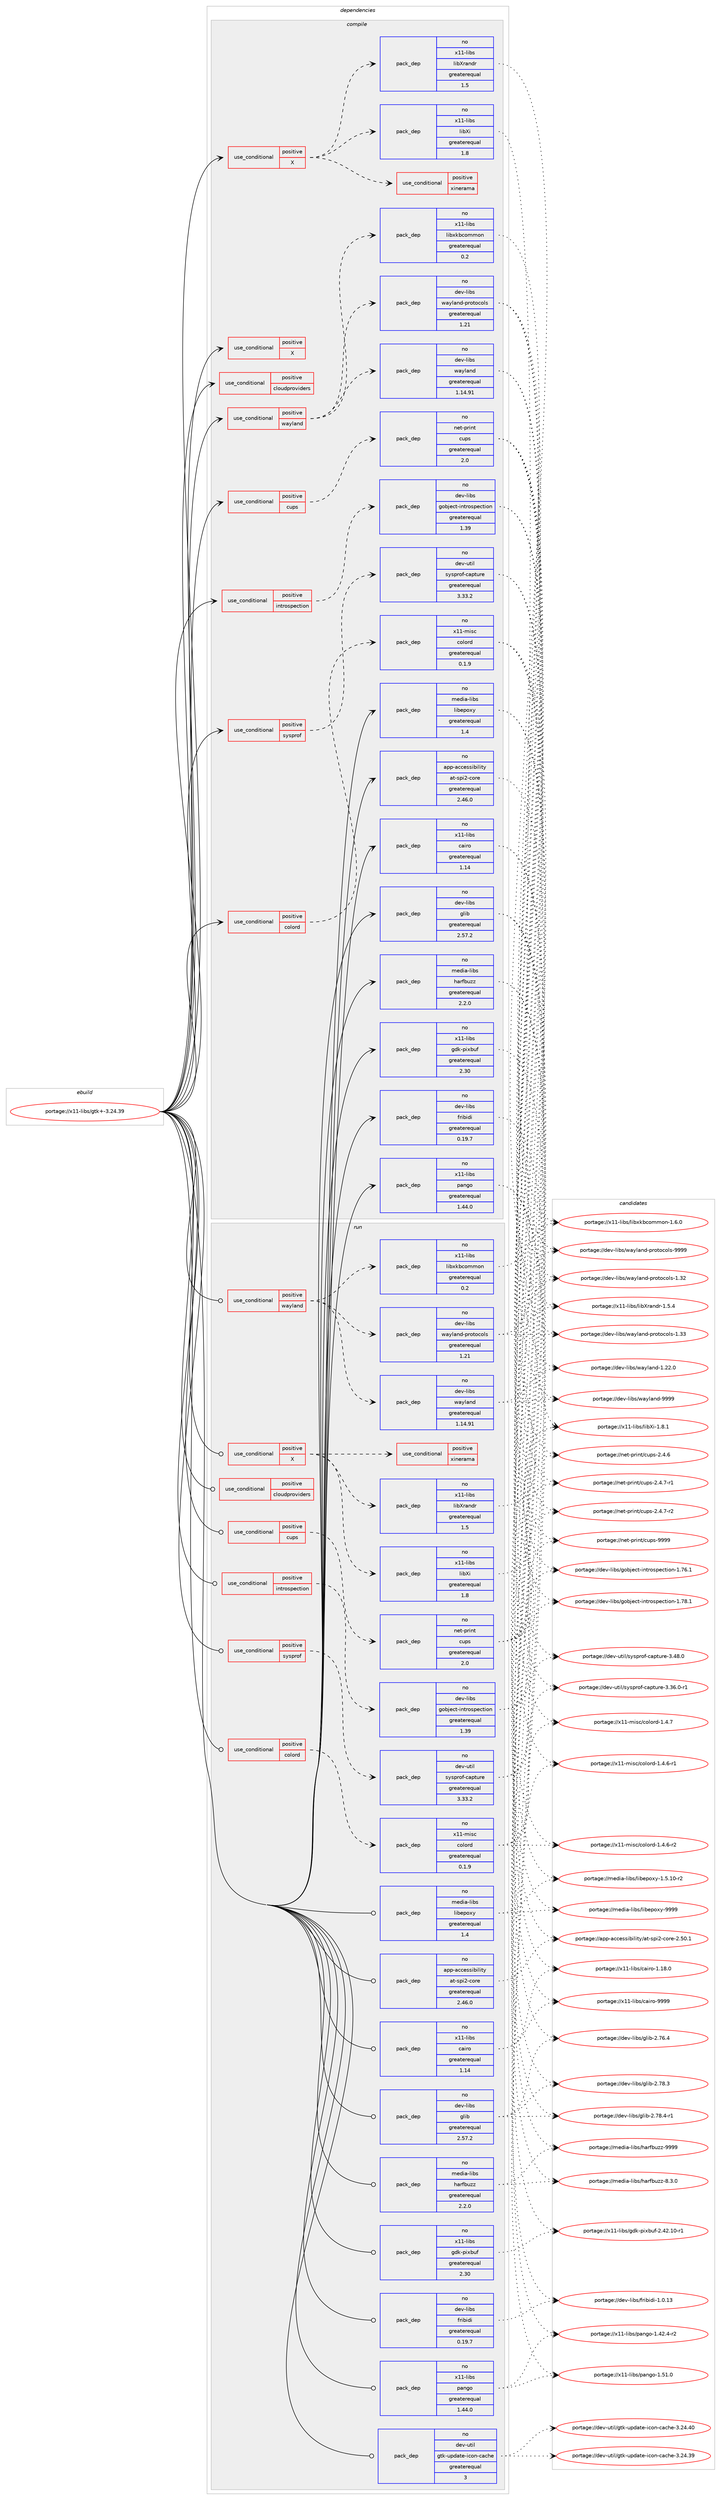 digraph prolog {

# *************
# Graph options
# *************

newrank=true;
concentrate=true;
compound=true;
graph [rankdir=LR,fontname=Helvetica,fontsize=10,ranksep=1.5];#, ranksep=2.5, nodesep=0.2];
edge  [arrowhead=vee];
node  [fontname=Helvetica,fontsize=10];

# **********
# The ebuild
# **********

subgraph cluster_leftcol {
color=gray;
rank=same;
label=<<i>ebuild</i>>;
id [label="portage://x11-libs/gtk+-3.24.39", color=red, width=4, href="../x11-libs/gtk+-3.24.39.svg"];
}

# ****************
# The dependencies
# ****************

subgraph cluster_midcol {
color=gray;
label=<<i>dependencies</i>>;
subgraph cluster_compile {
fillcolor="#eeeeee";
style=filled;
label=<<i>compile</i>>;
subgraph cond16923 {
dependency25529 [label=<<TABLE BORDER="0" CELLBORDER="1" CELLSPACING="0" CELLPADDING="4"><TR><TD ROWSPAN="3" CELLPADDING="10">use_conditional</TD></TR><TR><TD>positive</TD></TR><TR><TD>X</TD></TR></TABLE>>, shape=none, color=red];
# *** BEGIN UNKNOWN DEPENDENCY TYPE (TODO) ***
# dependency25529 -> package_dependency(portage://x11-libs/gtk+-3.24.39,install,no,media-libs,libglvnd,none,[,,],[],[use(enable(X),positive),use(optenable(abi_x86_32),negative),use(optenable(abi_x86_64),negative),use(optenable(abi_x86_x32),negative),use(optenable(abi_mips_n32),negative),use(optenable(abi_mips_n64),negative),use(optenable(abi_mips_o32),negative),use(optenable(abi_s390_32),negative),use(optenable(abi_s390_64),negative)])
# *** END UNKNOWN DEPENDENCY TYPE (TODO) ***

# *** BEGIN UNKNOWN DEPENDENCY TYPE (TODO) ***
# dependency25529 -> package_dependency(portage://x11-libs/gtk+-3.24.39,install,no,x11-libs,libX11,none,[,,],[],[use(optenable(abi_x86_32),negative),use(optenable(abi_x86_64),negative),use(optenable(abi_x86_x32),negative),use(optenable(abi_mips_n32),negative),use(optenable(abi_mips_n64),negative),use(optenable(abi_mips_o32),negative),use(optenable(abi_s390_32),negative),use(optenable(abi_s390_64),negative)])
# *** END UNKNOWN DEPENDENCY TYPE (TODO) ***

# *** BEGIN UNKNOWN DEPENDENCY TYPE (TODO) ***
# dependency25529 -> package_dependency(portage://x11-libs/gtk+-3.24.39,install,no,x11-libs,libXcomposite,none,[,,],[],[use(optenable(abi_x86_32),negative),use(optenable(abi_x86_64),negative),use(optenable(abi_x86_x32),negative),use(optenable(abi_mips_n32),negative),use(optenable(abi_mips_n64),negative),use(optenable(abi_mips_o32),negative),use(optenable(abi_s390_32),negative),use(optenable(abi_s390_64),negative)])
# *** END UNKNOWN DEPENDENCY TYPE (TODO) ***

# *** BEGIN UNKNOWN DEPENDENCY TYPE (TODO) ***
# dependency25529 -> package_dependency(portage://x11-libs/gtk+-3.24.39,install,no,x11-libs,libXcursor,none,[,,],[],[use(optenable(abi_x86_32),negative),use(optenable(abi_x86_64),negative),use(optenable(abi_x86_x32),negative),use(optenable(abi_mips_n32),negative),use(optenable(abi_mips_n64),negative),use(optenable(abi_mips_o32),negative),use(optenable(abi_s390_32),negative),use(optenable(abi_s390_64),negative)])
# *** END UNKNOWN DEPENDENCY TYPE (TODO) ***

# *** BEGIN UNKNOWN DEPENDENCY TYPE (TODO) ***
# dependency25529 -> package_dependency(portage://x11-libs/gtk+-3.24.39,install,no,x11-libs,libXdamage,none,[,,],[],[use(optenable(abi_x86_32),negative),use(optenable(abi_x86_64),negative),use(optenable(abi_x86_x32),negative),use(optenable(abi_mips_n32),negative),use(optenable(abi_mips_n64),negative),use(optenable(abi_mips_o32),negative),use(optenable(abi_s390_32),negative),use(optenable(abi_s390_64),negative)])
# *** END UNKNOWN DEPENDENCY TYPE (TODO) ***

# *** BEGIN UNKNOWN DEPENDENCY TYPE (TODO) ***
# dependency25529 -> package_dependency(portage://x11-libs/gtk+-3.24.39,install,no,x11-libs,libXext,none,[,,],[],[use(optenable(abi_x86_32),negative),use(optenable(abi_x86_64),negative),use(optenable(abi_x86_x32),negative),use(optenable(abi_mips_n32),negative),use(optenable(abi_mips_n64),negative),use(optenable(abi_mips_o32),negative),use(optenable(abi_s390_32),negative),use(optenable(abi_s390_64),negative)])
# *** END UNKNOWN DEPENDENCY TYPE (TODO) ***

# *** BEGIN UNKNOWN DEPENDENCY TYPE (TODO) ***
# dependency25529 -> package_dependency(portage://x11-libs/gtk+-3.24.39,install,no,x11-libs,libXfixes,none,[,,],[],[use(optenable(abi_x86_32),negative),use(optenable(abi_x86_64),negative),use(optenable(abi_x86_x32),negative),use(optenable(abi_mips_n32),negative),use(optenable(abi_mips_n64),negative),use(optenable(abi_mips_o32),negative),use(optenable(abi_s390_32),negative),use(optenable(abi_s390_64),negative)])
# *** END UNKNOWN DEPENDENCY TYPE (TODO) ***

subgraph pack8304 {
dependency25530 [label=<<TABLE BORDER="0" CELLBORDER="1" CELLSPACING="0" CELLPADDING="4" WIDTH="220"><TR><TD ROWSPAN="6" CELLPADDING="30">pack_dep</TD></TR><TR><TD WIDTH="110">no</TD></TR><TR><TD>x11-libs</TD></TR><TR><TD>libXi</TD></TR><TR><TD>greaterequal</TD></TR><TR><TD>1.8</TD></TR></TABLE>>, shape=none, color=blue];
}
dependency25529:e -> dependency25530:w [weight=20,style="dashed",arrowhead="vee"];
subgraph pack8305 {
dependency25531 [label=<<TABLE BORDER="0" CELLBORDER="1" CELLSPACING="0" CELLPADDING="4" WIDTH="220"><TR><TD ROWSPAN="6" CELLPADDING="30">pack_dep</TD></TR><TR><TD WIDTH="110">no</TD></TR><TR><TD>x11-libs</TD></TR><TR><TD>libXrandr</TD></TR><TR><TD>greaterequal</TD></TR><TR><TD>1.5</TD></TR></TABLE>>, shape=none, color=blue];
}
dependency25529:e -> dependency25531:w [weight=20,style="dashed",arrowhead="vee"];
subgraph cond16924 {
dependency25532 [label=<<TABLE BORDER="0" CELLBORDER="1" CELLSPACING="0" CELLPADDING="4"><TR><TD ROWSPAN="3" CELLPADDING="10">use_conditional</TD></TR><TR><TD>positive</TD></TR><TR><TD>xinerama</TD></TR></TABLE>>, shape=none, color=red];
# *** BEGIN UNKNOWN DEPENDENCY TYPE (TODO) ***
# dependency25532 -> package_dependency(portage://x11-libs/gtk+-3.24.39,install,no,x11-libs,libXinerama,none,[,,],[],[use(optenable(abi_x86_32),negative),use(optenable(abi_x86_64),negative),use(optenable(abi_x86_x32),negative),use(optenable(abi_mips_n32),negative),use(optenable(abi_mips_n64),negative),use(optenable(abi_mips_o32),negative),use(optenable(abi_s390_32),negative),use(optenable(abi_s390_64),negative)])
# *** END UNKNOWN DEPENDENCY TYPE (TODO) ***

}
dependency25529:e -> dependency25532:w [weight=20,style="dashed",arrowhead="vee"];
}
id:e -> dependency25529:w [weight=20,style="solid",arrowhead="vee"];
subgraph cond16925 {
dependency25533 [label=<<TABLE BORDER="0" CELLBORDER="1" CELLSPACING="0" CELLPADDING="4"><TR><TD ROWSPAN="3" CELLPADDING="10">use_conditional</TD></TR><TR><TD>positive</TD></TR><TR><TD>X</TD></TR></TABLE>>, shape=none, color=red];
# *** BEGIN UNKNOWN DEPENDENCY TYPE (TODO) ***
# dependency25533 -> package_dependency(portage://x11-libs/gtk+-3.24.39,install,no,x11-base,xorg-proto,none,[,,],[],[])
# *** END UNKNOWN DEPENDENCY TYPE (TODO) ***

}
id:e -> dependency25533:w [weight=20,style="solid",arrowhead="vee"];
subgraph cond16926 {
dependency25534 [label=<<TABLE BORDER="0" CELLBORDER="1" CELLSPACING="0" CELLPADDING="4"><TR><TD ROWSPAN="3" CELLPADDING="10">use_conditional</TD></TR><TR><TD>positive</TD></TR><TR><TD>cloudproviders</TD></TR></TABLE>>, shape=none, color=red];
# *** BEGIN UNKNOWN DEPENDENCY TYPE (TODO) ***
# dependency25534 -> package_dependency(portage://x11-libs/gtk+-3.24.39,install,no,net-libs,libcloudproviders,none,[,,],[],[use(optenable(abi_x86_32),negative),use(optenable(abi_x86_64),negative),use(optenable(abi_x86_x32),negative),use(optenable(abi_mips_n32),negative),use(optenable(abi_mips_n64),negative),use(optenable(abi_mips_o32),negative),use(optenable(abi_s390_32),negative),use(optenable(abi_s390_64),negative)])
# *** END UNKNOWN DEPENDENCY TYPE (TODO) ***

}
id:e -> dependency25534:w [weight=20,style="solid",arrowhead="vee"];
subgraph cond16927 {
dependency25535 [label=<<TABLE BORDER="0" CELLBORDER="1" CELLSPACING="0" CELLPADDING="4"><TR><TD ROWSPAN="3" CELLPADDING="10">use_conditional</TD></TR><TR><TD>positive</TD></TR><TR><TD>colord</TD></TR></TABLE>>, shape=none, color=red];
subgraph pack8306 {
dependency25536 [label=<<TABLE BORDER="0" CELLBORDER="1" CELLSPACING="0" CELLPADDING="4" WIDTH="220"><TR><TD ROWSPAN="6" CELLPADDING="30">pack_dep</TD></TR><TR><TD WIDTH="110">no</TD></TR><TR><TD>x11-misc</TD></TR><TR><TD>colord</TD></TR><TR><TD>greaterequal</TD></TR><TR><TD>0.1.9</TD></TR></TABLE>>, shape=none, color=blue];
}
dependency25535:e -> dependency25536:w [weight=20,style="dashed",arrowhead="vee"];
}
id:e -> dependency25535:w [weight=20,style="solid",arrowhead="vee"];
subgraph cond16928 {
dependency25537 [label=<<TABLE BORDER="0" CELLBORDER="1" CELLSPACING="0" CELLPADDING="4"><TR><TD ROWSPAN="3" CELLPADDING="10">use_conditional</TD></TR><TR><TD>positive</TD></TR><TR><TD>cups</TD></TR></TABLE>>, shape=none, color=red];
subgraph pack8307 {
dependency25538 [label=<<TABLE BORDER="0" CELLBORDER="1" CELLSPACING="0" CELLPADDING="4" WIDTH="220"><TR><TD ROWSPAN="6" CELLPADDING="30">pack_dep</TD></TR><TR><TD WIDTH="110">no</TD></TR><TR><TD>net-print</TD></TR><TR><TD>cups</TD></TR><TR><TD>greaterequal</TD></TR><TR><TD>2.0</TD></TR></TABLE>>, shape=none, color=blue];
}
dependency25537:e -> dependency25538:w [weight=20,style="dashed",arrowhead="vee"];
}
id:e -> dependency25537:w [weight=20,style="solid",arrowhead="vee"];
subgraph cond16929 {
dependency25539 [label=<<TABLE BORDER="0" CELLBORDER="1" CELLSPACING="0" CELLPADDING="4"><TR><TD ROWSPAN="3" CELLPADDING="10">use_conditional</TD></TR><TR><TD>positive</TD></TR><TR><TD>introspection</TD></TR></TABLE>>, shape=none, color=red];
subgraph pack8308 {
dependency25540 [label=<<TABLE BORDER="0" CELLBORDER="1" CELLSPACING="0" CELLPADDING="4" WIDTH="220"><TR><TD ROWSPAN="6" CELLPADDING="30">pack_dep</TD></TR><TR><TD WIDTH="110">no</TD></TR><TR><TD>dev-libs</TD></TR><TR><TD>gobject-introspection</TD></TR><TR><TD>greaterequal</TD></TR><TR><TD>1.39</TD></TR></TABLE>>, shape=none, color=blue];
}
dependency25539:e -> dependency25540:w [weight=20,style="dashed",arrowhead="vee"];
}
id:e -> dependency25539:w [weight=20,style="solid",arrowhead="vee"];
subgraph cond16930 {
dependency25541 [label=<<TABLE BORDER="0" CELLBORDER="1" CELLSPACING="0" CELLPADDING="4"><TR><TD ROWSPAN="3" CELLPADDING="10">use_conditional</TD></TR><TR><TD>positive</TD></TR><TR><TD>sysprof</TD></TR></TABLE>>, shape=none, color=red];
subgraph pack8309 {
dependency25542 [label=<<TABLE BORDER="0" CELLBORDER="1" CELLSPACING="0" CELLPADDING="4" WIDTH="220"><TR><TD ROWSPAN="6" CELLPADDING="30">pack_dep</TD></TR><TR><TD WIDTH="110">no</TD></TR><TR><TD>dev-util</TD></TR><TR><TD>sysprof-capture</TD></TR><TR><TD>greaterequal</TD></TR><TR><TD>3.33.2</TD></TR></TABLE>>, shape=none, color=blue];
}
dependency25541:e -> dependency25542:w [weight=20,style="dashed",arrowhead="vee"];
}
id:e -> dependency25541:w [weight=20,style="solid",arrowhead="vee"];
subgraph cond16931 {
dependency25543 [label=<<TABLE BORDER="0" CELLBORDER="1" CELLSPACING="0" CELLPADDING="4"><TR><TD ROWSPAN="3" CELLPADDING="10">use_conditional</TD></TR><TR><TD>positive</TD></TR><TR><TD>wayland</TD></TR></TABLE>>, shape=none, color=red];
subgraph pack8310 {
dependency25544 [label=<<TABLE BORDER="0" CELLBORDER="1" CELLSPACING="0" CELLPADDING="4" WIDTH="220"><TR><TD ROWSPAN="6" CELLPADDING="30">pack_dep</TD></TR><TR><TD WIDTH="110">no</TD></TR><TR><TD>dev-libs</TD></TR><TR><TD>wayland</TD></TR><TR><TD>greaterequal</TD></TR><TR><TD>1.14.91</TD></TR></TABLE>>, shape=none, color=blue];
}
dependency25543:e -> dependency25544:w [weight=20,style="dashed",arrowhead="vee"];
subgraph pack8311 {
dependency25545 [label=<<TABLE BORDER="0" CELLBORDER="1" CELLSPACING="0" CELLPADDING="4" WIDTH="220"><TR><TD ROWSPAN="6" CELLPADDING="30">pack_dep</TD></TR><TR><TD WIDTH="110">no</TD></TR><TR><TD>dev-libs</TD></TR><TR><TD>wayland-protocols</TD></TR><TR><TD>greaterequal</TD></TR><TR><TD>1.21</TD></TR></TABLE>>, shape=none, color=blue];
}
dependency25543:e -> dependency25545:w [weight=20,style="dashed",arrowhead="vee"];
# *** BEGIN UNKNOWN DEPENDENCY TYPE (TODO) ***
# dependency25543 -> package_dependency(portage://x11-libs/gtk+-3.24.39,install,no,media-libs,mesa,none,[,,],[],[use(enable(wayland),none),use(optenable(abi_x86_32),negative),use(optenable(abi_x86_64),negative),use(optenable(abi_x86_x32),negative),use(optenable(abi_mips_n32),negative),use(optenable(abi_mips_n64),negative),use(optenable(abi_mips_o32),negative),use(optenable(abi_s390_32),negative),use(optenable(abi_s390_64),negative)])
# *** END UNKNOWN DEPENDENCY TYPE (TODO) ***

subgraph pack8312 {
dependency25546 [label=<<TABLE BORDER="0" CELLBORDER="1" CELLSPACING="0" CELLPADDING="4" WIDTH="220"><TR><TD ROWSPAN="6" CELLPADDING="30">pack_dep</TD></TR><TR><TD WIDTH="110">no</TD></TR><TR><TD>x11-libs</TD></TR><TR><TD>libxkbcommon</TD></TR><TR><TD>greaterequal</TD></TR><TR><TD>0.2</TD></TR></TABLE>>, shape=none, color=blue];
}
dependency25543:e -> dependency25546:w [weight=20,style="dashed",arrowhead="vee"];
}
id:e -> dependency25543:w [weight=20,style="solid",arrowhead="vee"];
subgraph pack8313 {
dependency25547 [label=<<TABLE BORDER="0" CELLBORDER="1" CELLSPACING="0" CELLPADDING="4" WIDTH="220"><TR><TD ROWSPAN="6" CELLPADDING="30">pack_dep</TD></TR><TR><TD WIDTH="110">no</TD></TR><TR><TD>app-accessibility</TD></TR><TR><TD>at-spi2-core</TD></TR><TR><TD>greaterequal</TD></TR><TR><TD>2.46.0</TD></TR></TABLE>>, shape=none, color=blue];
}
id:e -> dependency25547:w [weight=20,style="solid",arrowhead="vee"];
subgraph pack8314 {
dependency25548 [label=<<TABLE BORDER="0" CELLBORDER="1" CELLSPACING="0" CELLPADDING="4" WIDTH="220"><TR><TD ROWSPAN="6" CELLPADDING="30">pack_dep</TD></TR><TR><TD WIDTH="110">no</TD></TR><TR><TD>dev-libs</TD></TR><TR><TD>fribidi</TD></TR><TR><TD>greaterequal</TD></TR><TR><TD>0.19.7</TD></TR></TABLE>>, shape=none, color=blue];
}
id:e -> dependency25548:w [weight=20,style="solid",arrowhead="vee"];
subgraph pack8315 {
dependency25549 [label=<<TABLE BORDER="0" CELLBORDER="1" CELLSPACING="0" CELLPADDING="4" WIDTH="220"><TR><TD ROWSPAN="6" CELLPADDING="30">pack_dep</TD></TR><TR><TD WIDTH="110">no</TD></TR><TR><TD>dev-libs</TD></TR><TR><TD>glib</TD></TR><TR><TD>greaterequal</TD></TR><TR><TD>2.57.2</TD></TR></TABLE>>, shape=none, color=blue];
}
id:e -> dependency25549:w [weight=20,style="solid",arrowhead="vee"];
# *** BEGIN UNKNOWN DEPENDENCY TYPE (TODO) ***
# id -> package_dependency(portage://x11-libs/gtk+-3.24.39,install,no,media-libs,fontconfig,none,[,,],[],[use(optenable(abi_x86_32),negative),use(optenable(abi_x86_64),negative),use(optenable(abi_x86_x32),negative),use(optenable(abi_mips_n32),negative),use(optenable(abi_mips_n64),negative),use(optenable(abi_mips_o32),negative),use(optenable(abi_s390_32),negative),use(optenable(abi_s390_64),negative)])
# *** END UNKNOWN DEPENDENCY TYPE (TODO) ***

subgraph pack8316 {
dependency25550 [label=<<TABLE BORDER="0" CELLBORDER="1" CELLSPACING="0" CELLPADDING="4" WIDTH="220"><TR><TD ROWSPAN="6" CELLPADDING="30">pack_dep</TD></TR><TR><TD WIDTH="110">no</TD></TR><TR><TD>media-libs</TD></TR><TR><TD>harfbuzz</TD></TR><TR><TD>greaterequal</TD></TR><TR><TD>2.2.0</TD></TR></TABLE>>, shape=none, color=blue];
}
id:e -> dependency25550:w [weight=20,style="solid",arrowhead="vee"];
subgraph pack8317 {
dependency25551 [label=<<TABLE BORDER="0" CELLBORDER="1" CELLSPACING="0" CELLPADDING="4" WIDTH="220"><TR><TD ROWSPAN="6" CELLPADDING="30">pack_dep</TD></TR><TR><TD WIDTH="110">no</TD></TR><TR><TD>media-libs</TD></TR><TR><TD>libepoxy</TD></TR><TR><TD>greaterequal</TD></TR><TR><TD>1.4</TD></TR></TABLE>>, shape=none, color=blue];
}
id:e -> dependency25551:w [weight=20,style="solid",arrowhead="vee"];
# *** BEGIN UNKNOWN DEPENDENCY TYPE (TODO) ***
# id -> package_dependency(portage://x11-libs/gtk+-3.24.39,install,no,virtual,libintl,none,[,,],[],[use(optenable(abi_x86_32),negative),use(optenable(abi_x86_64),negative),use(optenable(abi_x86_x32),negative),use(optenable(abi_mips_n32),negative),use(optenable(abi_mips_n64),negative),use(optenable(abi_mips_o32),negative),use(optenable(abi_s390_32),negative),use(optenable(abi_s390_64),negative)])
# *** END UNKNOWN DEPENDENCY TYPE (TODO) ***

subgraph pack8318 {
dependency25552 [label=<<TABLE BORDER="0" CELLBORDER="1" CELLSPACING="0" CELLPADDING="4" WIDTH="220"><TR><TD ROWSPAN="6" CELLPADDING="30">pack_dep</TD></TR><TR><TD WIDTH="110">no</TD></TR><TR><TD>x11-libs</TD></TR><TR><TD>cairo</TD></TR><TR><TD>greaterequal</TD></TR><TR><TD>1.14</TD></TR></TABLE>>, shape=none, color=blue];
}
id:e -> dependency25552:w [weight=20,style="solid",arrowhead="vee"];
subgraph pack8319 {
dependency25553 [label=<<TABLE BORDER="0" CELLBORDER="1" CELLSPACING="0" CELLPADDING="4" WIDTH="220"><TR><TD ROWSPAN="6" CELLPADDING="30">pack_dep</TD></TR><TR><TD WIDTH="110">no</TD></TR><TR><TD>x11-libs</TD></TR><TR><TD>gdk-pixbuf</TD></TR><TR><TD>greaterequal</TD></TR><TR><TD>2.30</TD></TR></TABLE>>, shape=none, color=blue];
}
id:e -> dependency25553:w [weight=20,style="solid",arrowhead="vee"];
subgraph pack8320 {
dependency25554 [label=<<TABLE BORDER="0" CELLBORDER="1" CELLSPACING="0" CELLPADDING="4" WIDTH="220"><TR><TD ROWSPAN="6" CELLPADDING="30">pack_dep</TD></TR><TR><TD WIDTH="110">no</TD></TR><TR><TD>x11-libs</TD></TR><TR><TD>pango</TD></TR><TR><TD>greaterequal</TD></TR><TR><TD>1.44.0</TD></TR></TABLE>>, shape=none, color=blue];
}
id:e -> dependency25554:w [weight=20,style="solid",arrowhead="vee"];
# *** BEGIN UNKNOWN DEPENDENCY TYPE (TODO) ***
# id -> package_dependency(portage://x11-libs/gtk+-3.24.39,install,no,x11-misc,shared-mime-info,none,[,,],[],[])
# *** END UNKNOWN DEPENDENCY TYPE (TODO) ***

}
subgraph cluster_compileandrun {
fillcolor="#eeeeee";
style=filled;
label=<<i>compile and run</i>>;
}
subgraph cluster_run {
fillcolor="#eeeeee";
style=filled;
label=<<i>run</i>>;
subgraph cond16932 {
dependency25555 [label=<<TABLE BORDER="0" CELLBORDER="1" CELLSPACING="0" CELLPADDING="4"><TR><TD ROWSPAN="3" CELLPADDING="10">use_conditional</TD></TR><TR><TD>positive</TD></TR><TR><TD>X</TD></TR></TABLE>>, shape=none, color=red];
# *** BEGIN UNKNOWN DEPENDENCY TYPE (TODO) ***
# dependency25555 -> package_dependency(portage://x11-libs/gtk+-3.24.39,run,no,media-libs,libglvnd,none,[,,],[],[use(enable(X),positive),use(optenable(abi_x86_32),negative),use(optenable(abi_x86_64),negative),use(optenable(abi_x86_x32),negative),use(optenable(abi_mips_n32),negative),use(optenable(abi_mips_n64),negative),use(optenable(abi_mips_o32),negative),use(optenable(abi_s390_32),negative),use(optenable(abi_s390_64),negative)])
# *** END UNKNOWN DEPENDENCY TYPE (TODO) ***

# *** BEGIN UNKNOWN DEPENDENCY TYPE (TODO) ***
# dependency25555 -> package_dependency(portage://x11-libs/gtk+-3.24.39,run,no,x11-libs,libX11,none,[,,],[],[use(optenable(abi_x86_32),negative),use(optenable(abi_x86_64),negative),use(optenable(abi_x86_x32),negative),use(optenable(abi_mips_n32),negative),use(optenable(abi_mips_n64),negative),use(optenable(abi_mips_o32),negative),use(optenable(abi_s390_32),negative),use(optenable(abi_s390_64),negative)])
# *** END UNKNOWN DEPENDENCY TYPE (TODO) ***

# *** BEGIN UNKNOWN DEPENDENCY TYPE (TODO) ***
# dependency25555 -> package_dependency(portage://x11-libs/gtk+-3.24.39,run,no,x11-libs,libXcomposite,none,[,,],[],[use(optenable(abi_x86_32),negative),use(optenable(abi_x86_64),negative),use(optenable(abi_x86_x32),negative),use(optenable(abi_mips_n32),negative),use(optenable(abi_mips_n64),negative),use(optenable(abi_mips_o32),negative),use(optenable(abi_s390_32),negative),use(optenable(abi_s390_64),negative)])
# *** END UNKNOWN DEPENDENCY TYPE (TODO) ***

# *** BEGIN UNKNOWN DEPENDENCY TYPE (TODO) ***
# dependency25555 -> package_dependency(portage://x11-libs/gtk+-3.24.39,run,no,x11-libs,libXcursor,none,[,,],[],[use(optenable(abi_x86_32),negative),use(optenable(abi_x86_64),negative),use(optenable(abi_x86_x32),negative),use(optenable(abi_mips_n32),negative),use(optenable(abi_mips_n64),negative),use(optenable(abi_mips_o32),negative),use(optenable(abi_s390_32),negative),use(optenable(abi_s390_64),negative)])
# *** END UNKNOWN DEPENDENCY TYPE (TODO) ***

# *** BEGIN UNKNOWN DEPENDENCY TYPE (TODO) ***
# dependency25555 -> package_dependency(portage://x11-libs/gtk+-3.24.39,run,no,x11-libs,libXdamage,none,[,,],[],[use(optenable(abi_x86_32),negative),use(optenable(abi_x86_64),negative),use(optenable(abi_x86_x32),negative),use(optenable(abi_mips_n32),negative),use(optenable(abi_mips_n64),negative),use(optenable(abi_mips_o32),negative),use(optenable(abi_s390_32),negative),use(optenable(abi_s390_64),negative)])
# *** END UNKNOWN DEPENDENCY TYPE (TODO) ***

# *** BEGIN UNKNOWN DEPENDENCY TYPE (TODO) ***
# dependency25555 -> package_dependency(portage://x11-libs/gtk+-3.24.39,run,no,x11-libs,libXext,none,[,,],[],[use(optenable(abi_x86_32),negative),use(optenable(abi_x86_64),negative),use(optenable(abi_x86_x32),negative),use(optenable(abi_mips_n32),negative),use(optenable(abi_mips_n64),negative),use(optenable(abi_mips_o32),negative),use(optenable(abi_s390_32),negative),use(optenable(abi_s390_64),negative)])
# *** END UNKNOWN DEPENDENCY TYPE (TODO) ***

# *** BEGIN UNKNOWN DEPENDENCY TYPE (TODO) ***
# dependency25555 -> package_dependency(portage://x11-libs/gtk+-3.24.39,run,no,x11-libs,libXfixes,none,[,,],[],[use(optenable(abi_x86_32),negative),use(optenable(abi_x86_64),negative),use(optenable(abi_x86_x32),negative),use(optenable(abi_mips_n32),negative),use(optenable(abi_mips_n64),negative),use(optenable(abi_mips_o32),negative),use(optenable(abi_s390_32),negative),use(optenable(abi_s390_64),negative)])
# *** END UNKNOWN DEPENDENCY TYPE (TODO) ***

subgraph pack8321 {
dependency25556 [label=<<TABLE BORDER="0" CELLBORDER="1" CELLSPACING="0" CELLPADDING="4" WIDTH="220"><TR><TD ROWSPAN="6" CELLPADDING="30">pack_dep</TD></TR><TR><TD WIDTH="110">no</TD></TR><TR><TD>x11-libs</TD></TR><TR><TD>libXi</TD></TR><TR><TD>greaterequal</TD></TR><TR><TD>1.8</TD></TR></TABLE>>, shape=none, color=blue];
}
dependency25555:e -> dependency25556:w [weight=20,style="dashed",arrowhead="vee"];
subgraph pack8322 {
dependency25557 [label=<<TABLE BORDER="0" CELLBORDER="1" CELLSPACING="0" CELLPADDING="4" WIDTH="220"><TR><TD ROWSPAN="6" CELLPADDING="30">pack_dep</TD></TR><TR><TD WIDTH="110">no</TD></TR><TR><TD>x11-libs</TD></TR><TR><TD>libXrandr</TD></TR><TR><TD>greaterequal</TD></TR><TR><TD>1.5</TD></TR></TABLE>>, shape=none, color=blue];
}
dependency25555:e -> dependency25557:w [weight=20,style="dashed",arrowhead="vee"];
subgraph cond16933 {
dependency25558 [label=<<TABLE BORDER="0" CELLBORDER="1" CELLSPACING="0" CELLPADDING="4"><TR><TD ROWSPAN="3" CELLPADDING="10">use_conditional</TD></TR><TR><TD>positive</TD></TR><TR><TD>xinerama</TD></TR></TABLE>>, shape=none, color=red];
# *** BEGIN UNKNOWN DEPENDENCY TYPE (TODO) ***
# dependency25558 -> package_dependency(portage://x11-libs/gtk+-3.24.39,run,no,x11-libs,libXinerama,none,[,,],[],[use(optenable(abi_x86_32),negative),use(optenable(abi_x86_64),negative),use(optenable(abi_x86_x32),negative),use(optenable(abi_mips_n32),negative),use(optenable(abi_mips_n64),negative),use(optenable(abi_mips_o32),negative),use(optenable(abi_s390_32),negative),use(optenable(abi_s390_64),negative)])
# *** END UNKNOWN DEPENDENCY TYPE (TODO) ***

}
dependency25555:e -> dependency25558:w [weight=20,style="dashed",arrowhead="vee"];
}
id:e -> dependency25555:w [weight=20,style="solid",arrowhead="odot"];
subgraph cond16934 {
dependency25559 [label=<<TABLE BORDER="0" CELLBORDER="1" CELLSPACING="0" CELLPADDING="4"><TR><TD ROWSPAN="3" CELLPADDING="10">use_conditional</TD></TR><TR><TD>positive</TD></TR><TR><TD>cloudproviders</TD></TR></TABLE>>, shape=none, color=red];
# *** BEGIN UNKNOWN DEPENDENCY TYPE (TODO) ***
# dependency25559 -> package_dependency(portage://x11-libs/gtk+-3.24.39,run,no,net-libs,libcloudproviders,none,[,,],[],[use(optenable(abi_x86_32),negative),use(optenable(abi_x86_64),negative),use(optenable(abi_x86_x32),negative),use(optenable(abi_mips_n32),negative),use(optenable(abi_mips_n64),negative),use(optenable(abi_mips_o32),negative),use(optenable(abi_s390_32),negative),use(optenable(abi_s390_64),negative)])
# *** END UNKNOWN DEPENDENCY TYPE (TODO) ***

}
id:e -> dependency25559:w [weight=20,style="solid",arrowhead="odot"];
subgraph cond16935 {
dependency25560 [label=<<TABLE BORDER="0" CELLBORDER="1" CELLSPACING="0" CELLPADDING="4"><TR><TD ROWSPAN="3" CELLPADDING="10">use_conditional</TD></TR><TR><TD>positive</TD></TR><TR><TD>colord</TD></TR></TABLE>>, shape=none, color=red];
subgraph pack8323 {
dependency25561 [label=<<TABLE BORDER="0" CELLBORDER="1" CELLSPACING="0" CELLPADDING="4" WIDTH="220"><TR><TD ROWSPAN="6" CELLPADDING="30">pack_dep</TD></TR><TR><TD WIDTH="110">no</TD></TR><TR><TD>x11-misc</TD></TR><TR><TD>colord</TD></TR><TR><TD>greaterequal</TD></TR><TR><TD>0.1.9</TD></TR></TABLE>>, shape=none, color=blue];
}
dependency25560:e -> dependency25561:w [weight=20,style="dashed",arrowhead="vee"];
}
id:e -> dependency25560:w [weight=20,style="solid",arrowhead="odot"];
subgraph cond16936 {
dependency25562 [label=<<TABLE BORDER="0" CELLBORDER="1" CELLSPACING="0" CELLPADDING="4"><TR><TD ROWSPAN="3" CELLPADDING="10">use_conditional</TD></TR><TR><TD>positive</TD></TR><TR><TD>cups</TD></TR></TABLE>>, shape=none, color=red];
subgraph pack8324 {
dependency25563 [label=<<TABLE BORDER="0" CELLBORDER="1" CELLSPACING="0" CELLPADDING="4" WIDTH="220"><TR><TD ROWSPAN="6" CELLPADDING="30">pack_dep</TD></TR><TR><TD WIDTH="110">no</TD></TR><TR><TD>net-print</TD></TR><TR><TD>cups</TD></TR><TR><TD>greaterequal</TD></TR><TR><TD>2.0</TD></TR></TABLE>>, shape=none, color=blue];
}
dependency25562:e -> dependency25563:w [weight=20,style="dashed",arrowhead="vee"];
}
id:e -> dependency25562:w [weight=20,style="solid",arrowhead="odot"];
subgraph cond16937 {
dependency25564 [label=<<TABLE BORDER="0" CELLBORDER="1" CELLSPACING="0" CELLPADDING="4"><TR><TD ROWSPAN="3" CELLPADDING="10">use_conditional</TD></TR><TR><TD>positive</TD></TR><TR><TD>introspection</TD></TR></TABLE>>, shape=none, color=red];
subgraph pack8325 {
dependency25565 [label=<<TABLE BORDER="0" CELLBORDER="1" CELLSPACING="0" CELLPADDING="4" WIDTH="220"><TR><TD ROWSPAN="6" CELLPADDING="30">pack_dep</TD></TR><TR><TD WIDTH="110">no</TD></TR><TR><TD>dev-libs</TD></TR><TR><TD>gobject-introspection</TD></TR><TR><TD>greaterequal</TD></TR><TR><TD>1.39</TD></TR></TABLE>>, shape=none, color=blue];
}
dependency25564:e -> dependency25565:w [weight=20,style="dashed",arrowhead="vee"];
}
id:e -> dependency25564:w [weight=20,style="solid",arrowhead="odot"];
subgraph cond16938 {
dependency25566 [label=<<TABLE BORDER="0" CELLBORDER="1" CELLSPACING="0" CELLPADDING="4"><TR><TD ROWSPAN="3" CELLPADDING="10">use_conditional</TD></TR><TR><TD>positive</TD></TR><TR><TD>sysprof</TD></TR></TABLE>>, shape=none, color=red];
subgraph pack8326 {
dependency25567 [label=<<TABLE BORDER="0" CELLBORDER="1" CELLSPACING="0" CELLPADDING="4" WIDTH="220"><TR><TD ROWSPAN="6" CELLPADDING="30">pack_dep</TD></TR><TR><TD WIDTH="110">no</TD></TR><TR><TD>dev-util</TD></TR><TR><TD>sysprof-capture</TD></TR><TR><TD>greaterequal</TD></TR><TR><TD>3.33.2</TD></TR></TABLE>>, shape=none, color=blue];
}
dependency25566:e -> dependency25567:w [weight=20,style="dashed",arrowhead="vee"];
}
id:e -> dependency25566:w [weight=20,style="solid",arrowhead="odot"];
subgraph cond16939 {
dependency25568 [label=<<TABLE BORDER="0" CELLBORDER="1" CELLSPACING="0" CELLPADDING="4"><TR><TD ROWSPAN="3" CELLPADDING="10">use_conditional</TD></TR><TR><TD>positive</TD></TR><TR><TD>wayland</TD></TR></TABLE>>, shape=none, color=red];
subgraph pack8327 {
dependency25569 [label=<<TABLE BORDER="0" CELLBORDER="1" CELLSPACING="0" CELLPADDING="4" WIDTH="220"><TR><TD ROWSPAN="6" CELLPADDING="30">pack_dep</TD></TR><TR><TD WIDTH="110">no</TD></TR><TR><TD>dev-libs</TD></TR><TR><TD>wayland</TD></TR><TR><TD>greaterequal</TD></TR><TR><TD>1.14.91</TD></TR></TABLE>>, shape=none, color=blue];
}
dependency25568:e -> dependency25569:w [weight=20,style="dashed",arrowhead="vee"];
subgraph pack8328 {
dependency25570 [label=<<TABLE BORDER="0" CELLBORDER="1" CELLSPACING="0" CELLPADDING="4" WIDTH="220"><TR><TD ROWSPAN="6" CELLPADDING="30">pack_dep</TD></TR><TR><TD WIDTH="110">no</TD></TR><TR><TD>dev-libs</TD></TR><TR><TD>wayland-protocols</TD></TR><TR><TD>greaterequal</TD></TR><TR><TD>1.21</TD></TR></TABLE>>, shape=none, color=blue];
}
dependency25568:e -> dependency25570:w [weight=20,style="dashed",arrowhead="vee"];
# *** BEGIN UNKNOWN DEPENDENCY TYPE (TODO) ***
# dependency25568 -> package_dependency(portage://x11-libs/gtk+-3.24.39,run,no,media-libs,mesa,none,[,,],[],[use(enable(wayland),none),use(optenable(abi_x86_32),negative),use(optenable(abi_x86_64),negative),use(optenable(abi_x86_x32),negative),use(optenable(abi_mips_n32),negative),use(optenable(abi_mips_n64),negative),use(optenable(abi_mips_o32),negative),use(optenable(abi_s390_32),negative),use(optenable(abi_s390_64),negative)])
# *** END UNKNOWN DEPENDENCY TYPE (TODO) ***

subgraph pack8329 {
dependency25571 [label=<<TABLE BORDER="0" CELLBORDER="1" CELLSPACING="0" CELLPADDING="4" WIDTH="220"><TR><TD ROWSPAN="6" CELLPADDING="30">pack_dep</TD></TR><TR><TD WIDTH="110">no</TD></TR><TR><TD>x11-libs</TD></TR><TR><TD>libxkbcommon</TD></TR><TR><TD>greaterequal</TD></TR><TR><TD>0.2</TD></TR></TABLE>>, shape=none, color=blue];
}
dependency25568:e -> dependency25571:w [weight=20,style="dashed",arrowhead="vee"];
}
id:e -> dependency25568:w [weight=20,style="solid",arrowhead="odot"];
subgraph pack8330 {
dependency25572 [label=<<TABLE BORDER="0" CELLBORDER="1" CELLSPACING="0" CELLPADDING="4" WIDTH="220"><TR><TD ROWSPAN="6" CELLPADDING="30">pack_dep</TD></TR><TR><TD WIDTH="110">no</TD></TR><TR><TD>app-accessibility</TD></TR><TR><TD>at-spi2-core</TD></TR><TR><TD>greaterequal</TD></TR><TR><TD>2.46.0</TD></TR></TABLE>>, shape=none, color=blue];
}
id:e -> dependency25572:w [weight=20,style="solid",arrowhead="odot"];
subgraph pack8331 {
dependency25573 [label=<<TABLE BORDER="0" CELLBORDER="1" CELLSPACING="0" CELLPADDING="4" WIDTH="220"><TR><TD ROWSPAN="6" CELLPADDING="30">pack_dep</TD></TR><TR><TD WIDTH="110">no</TD></TR><TR><TD>dev-libs</TD></TR><TR><TD>fribidi</TD></TR><TR><TD>greaterequal</TD></TR><TR><TD>0.19.7</TD></TR></TABLE>>, shape=none, color=blue];
}
id:e -> dependency25573:w [weight=20,style="solid",arrowhead="odot"];
subgraph pack8332 {
dependency25574 [label=<<TABLE BORDER="0" CELLBORDER="1" CELLSPACING="0" CELLPADDING="4" WIDTH="220"><TR><TD ROWSPAN="6" CELLPADDING="30">pack_dep</TD></TR><TR><TD WIDTH="110">no</TD></TR><TR><TD>dev-libs</TD></TR><TR><TD>glib</TD></TR><TR><TD>greaterequal</TD></TR><TR><TD>2.57.2</TD></TR></TABLE>>, shape=none, color=blue];
}
id:e -> dependency25574:w [weight=20,style="solid",arrowhead="odot"];
subgraph pack8333 {
dependency25575 [label=<<TABLE BORDER="0" CELLBORDER="1" CELLSPACING="0" CELLPADDING="4" WIDTH="220"><TR><TD ROWSPAN="6" CELLPADDING="30">pack_dep</TD></TR><TR><TD WIDTH="110">no</TD></TR><TR><TD>dev-util</TD></TR><TR><TD>gtk-update-icon-cache</TD></TR><TR><TD>greaterequal</TD></TR><TR><TD>3</TD></TR></TABLE>>, shape=none, color=blue];
}
id:e -> dependency25575:w [weight=20,style="solid",arrowhead="odot"];
# *** BEGIN UNKNOWN DEPENDENCY TYPE (TODO) ***
# id -> package_dependency(portage://x11-libs/gtk+-3.24.39,run,no,media-libs,fontconfig,none,[,,],[],[use(optenable(abi_x86_32),negative),use(optenable(abi_x86_64),negative),use(optenable(abi_x86_x32),negative),use(optenable(abi_mips_n32),negative),use(optenable(abi_mips_n64),negative),use(optenable(abi_mips_o32),negative),use(optenable(abi_s390_32),negative),use(optenable(abi_s390_64),negative)])
# *** END UNKNOWN DEPENDENCY TYPE (TODO) ***

subgraph pack8334 {
dependency25576 [label=<<TABLE BORDER="0" CELLBORDER="1" CELLSPACING="0" CELLPADDING="4" WIDTH="220"><TR><TD ROWSPAN="6" CELLPADDING="30">pack_dep</TD></TR><TR><TD WIDTH="110">no</TD></TR><TR><TD>media-libs</TD></TR><TR><TD>harfbuzz</TD></TR><TR><TD>greaterequal</TD></TR><TR><TD>2.2.0</TD></TR></TABLE>>, shape=none, color=blue];
}
id:e -> dependency25576:w [weight=20,style="solid",arrowhead="odot"];
subgraph pack8335 {
dependency25577 [label=<<TABLE BORDER="0" CELLBORDER="1" CELLSPACING="0" CELLPADDING="4" WIDTH="220"><TR><TD ROWSPAN="6" CELLPADDING="30">pack_dep</TD></TR><TR><TD WIDTH="110">no</TD></TR><TR><TD>media-libs</TD></TR><TR><TD>libepoxy</TD></TR><TR><TD>greaterequal</TD></TR><TR><TD>1.4</TD></TR></TABLE>>, shape=none, color=blue];
}
id:e -> dependency25577:w [weight=20,style="solid",arrowhead="odot"];
# *** BEGIN UNKNOWN DEPENDENCY TYPE (TODO) ***
# id -> package_dependency(portage://x11-libs/gtk+-3.24.39,run,no,virtual,libintl,none,[,,],[],[use(optenable(abi_x86_32),negative),use(optenable(abi_x86_64),negative),use(optenable(abi_x86_x32),negative),use(optenable(abi_mips_n32),negative),use(optenable(abi_mips_n64),negative),use(optenable(abi_mips_o32),negative),use(optenable(abi_s390_32),negative),use(optenable(abi_s390_64),negative)])
# *** END UNKNOWN DEPENDENCY TYPE (TODO) ***

subgraph pack8336 {
dependency25578 [label=<<TABLE BORDER="0" CELLBORDER="1" CELLSPACING="0" CELLPADDING="4" WIDTH="220"><TR><TD ROWSPAN="6" CELLPADDING="30">pack_dep</TD></TR><TR><TD WIDTH="110">no</TD></TR><TR><TD>x11-libs</TD></TR><TR><TD>cairo</TD></TR><TR><TD>greaterequal</TD></TR><TR><TD>1.14</TD></TR></TABLE>>, shape=none, color=blue];
}
id:e -> dependency25578:w [weight=20,style="solid",arrowhead="odot"];
subgraph pack8337 {
dependency25579 [label=<<TABLE BORDER="0" CELLBORDER="1" CELLSPACING="0" CELLPADDING="4" WIDTH="220"><TR><TD ROWSPAN="6" CELLPADDING="30">pack_dep</TD></TR><TR><TD WIDTH="110">no</TD></TR><TR><TD>x11-libs</TD></TR><TR><TD>gdk-pixbuf</TD></TR><TR><TD>greaterequal</TD></TR><TR><TD>2.30</TD></TR></TABLE>>, shape=none, color=blue];
}
id:e -> dependency25579:w [weight=20,style="solid",arrowhead="odot"];
subgraph pack8338 {
dependency25580 [label=<<TABLE BORDER="0" CELLBORDER="1" CELLSPACING="0" CELLPADDING="4" WIDTH="220"><TR><TD ROWSPAN="6" CELLPADDING="30">pack_dep</TD></TR><TR><TD WIDTH="110">no</TD></TR><TR><TD>x11-libs</TD></TR><TR><TD>pango</TD></TR><TR><TD>greaterequal</TD></TR><TR><TD>1.44.0</TD></TR></TABLE>>, shape=none, color=blue];
}
id:e -> dependency25580:w [weight=20,style="solid",arrowhead="odot"];
# *** BEGIN UNKNOWN DEPENDENCY TYPE (TODO) ***
# id -> package_dependency(portage://x11-libs/gtk+-3.24.39,run,no,x11-misc,shared-mime-info,none,[,,],[],[])
# *** END UNKNOWN DEPENDENCY TYPE (TODO) ***

}
}

# **************
# The candidates
# **************

subgraph cluster_choices {
rank=same;
color=gray;
label=<<i>candidates</i>>;

subgraph choice8304 {
color=black;
nodesep=1;
choice12049494510810598115471081059888105454946564649 [label="portage://x11-libs/libXi-1.8.1", color=red, width=4,href="../x11-libs/libXi-1.8.1.svg"];
dependency25530:e -> choice12049494510810598115471081059888105454946564649:w [style=dotted,weight="100"];
}
subgraph choice8305 {
color=black;
nodesep=1;
choice1204949451081059811547108105988811497110100114454946534652 [label="portage://x11-libs/libXrandr-1.5.4", color=red, width=4,href="../x11-libs/libXrandr-1.5.4.svg"];
dependency25531:e -> choice1204949451081059811547108105988811497110100114454946534652:w [style=dotted,weight="100"];
}
subgraph choice8306 {
color=black;
nodesep=1;
choice1204949451091051159947991111081111141004549465246544511449 [label="portage://x11-misc/colord-1.4.6-r1", color=red, width=4,href="../x11-misc/colord-1.4.6-r1.svg"];
choice1204949451091051159947991111081111141004549465246544511450 [label="portage://x11-misc/colord-1.4.6-r2", color=red, width=4,href="../x11-misc/colord-1.4.6-r2.svg"];
choice120494945109105115994799111108111114100454946524655 [label="portage://x11-misc/colord-1.4.7", color=red, width=4,href="../x11-misc/colord-1.4.7.svg"];
dependency25536:e -> choice1204949451091051159947991111081111141004549465246544511449:w [style=dotted,weight="100"];
dependency25536:e -> choice1204949451091051159947991111081111141004549465246544511450:w [style=dotted,weight="100"];
dependency25536:e -> choice120494945109105115994799111108111114100454946524655:w [style=dotted,weight="100"];
}
subgraph choice8307 {
color=black;
nodesep=1;
choice110101116451121141051101164799117112115455046524654 [label="portage://net-print/cups-2.4.6", color=red, width=4,href="../net-print/cups-2.4.6.svg"];
choice1101011164511211410511011647991171121154550465246554511449 [label="portage://net-print/cups-2.4.7-r1", color=red, width=4,href="../net-print/cups-2.4.7-r1.svg"];
choice1101011164511211410511011647991171121154550465246554511450 [label="portage://net-print/cups-2.4.7-r2", color=red, width=4,href="../net-print/cups-2.4.7-r2.svg"];
choice1101011164511211410511011647991171121154557575757 [label="portage://net-print/cups-9999", color=red, width=4,href="../net-print/cups-9999.svg"];
dependency25538:e -> choice110101116451121141051101164799117112115455046524654:w [style=dotted,weight="100"];
dependency25538:e -> choice1101011164511211410511011647991171121154550465246554511449:w [style=dotted,weight="100"];
dependency25538:e -> choice1101011164511211410511011647991171121154550465246554511450:w [style=dotted,weight="100"];
dependency25538:e -> choice1101011164511211410511011647991171121154557575757:w [style=dotted,weight="100"];
}
subgraph choice8308 {
color=black;
nodesep=1;
choice1001011184510810598115471031119810610199116451051101161141111151121019911610511111045494655544649 [label="portage://dev-libs/gobject-introspection-1.76.1", color=red, width=4,href="../dev-libs/gobject-introspection-1.76.1.svg"];
choice1001011184510810598115471031119810610199116451051101161141111151121019911610511111045494655564649 [label="portage://dev-libs/gobject-introspection-1.78.1", color=red, width=4,href="../dev-libs/gobject-introspection-1.78.1.svg"];
dependency25540:e -> choice1001011184510810598115471031119810610199116451051101161141111151121019911610511111045494655544649:w [style=dotted,weight="100"];
dependency25540:e -> choice1001011184510810598115471031119810610199116451051101161141111151121019911610511111045494655564649:w [style=dotted,weight="100"];
}
subgraph choice8309 {
color=black;
nodesep=1;
choice1001011184511711610510847115121115112114111102459997112116117114101455146515446484511449 [label="portage://dev-util/sysprof-capture-3.36.0-r1", color=red, width=4,href="../dev-util/sysprof-capture-3.36.0-r1.svg"];
choice100101118451171161051084711512111511211411110245999711211611711410145514652564648 [label="portage://dev-util/sysprof-capture-3.48.0", color=red, width=4,href="../dev-util/sysprof-capture-3.48.0.svg"];
dependency25542:e -> choice1001011184511711610510847115121115112114111102459997112116117114101455146515446484511449:w [style=dotted,weight="100"];
dependency25542:e -> choice100101118451171161051084711512111511211411110245999711211611711410145514652564648:w [style=dotted,weight="100"];
}
subgraph choice8310 {
color=black;
nodesep=1;
choice100101118451081059811547119971211089711010045494650504648 [label="portage://dev-libs/wayland-1.22.0", color=red, width=4,href="../dev-libs/wayland-1.22.0.svg"];
choice10010111845108105981154711997121108971101004557575757 [label="portage://dev-libs/wayland-9999", color=red, width=4,href="../dev-libs/wayland-9999.svg"];
dependency25544:e -> choice100101118451081059811547119971211089711010045494650504648:w [style=dotted,weight="100"];
dependency25544:e -> choice10010111845108105981154711997121108971101004557575757:w [style=dotted,weight="100"];
}
subgraph choice8311 {
color=black;
nodesep=1;
choice100101118451081059811547119971211089711010045112114111116111991111081154549465150 [label="portage://dev-libs/wayland-protocols-1.32", color=red, width=4,href="../dev-libs/wayland-protocols-1.32.svg"];
choice100101118451081059811547119971211089711010045112114111116111991111081154549465151 [label="portage://dev-libs/wayland-protocols-1.33", color=red, width=4,href="../dev-libs/wayland-protocols-1.33.svg"];
choice100101118451081059811547119971211089711010045112114111116111991111081154557575757 [label="portage://dev-libs/wayland-protocols-9999", color=red, width=4,href="../dev-libs/wayland-protocols-9999.svg"];
dependency25545:e -> choice100101118451081059811547119971211089711010045112114111116111991111081154549465150:w [style=dotted,weight="100"];
dependency25545:e -> choice100101118451081059811547119971211089711010045112114111116111991111081154549465151:w [style=dotted,weight="100"];
dependency25545:e -> choice100101118451081059811547119971211089711010045112114111116111991111081154557575757:w [style=dotted,weight="100"];
}
subgraph choice8312 {
color=black;
nodesep=1;
choice1204949451081059811547108105981201079899111109109111110454946544648 [label="portage://x11-libs/libxkbcommon-1.6.0", color=red, width=4,href="../x11-libs/libxkbcommon-1.6.0.svg"];
dependency25546:e -> choice1204949451081059811547108105981201079899111109109111110454946544648:w [style=dotted,weight="100"];
}
subgraph choice8313 {
color=black;
nodesep=1;
choice97112112459799991011151151059810510810511612147971164511511210550459911111410145504653484649 [label="portage://app-accessibility/at-spi2-core-2.50.1", color=red, width=4,href="../app-accessibility/at-spi2-core-2.50.1.svg"];
dependency25547:e -> choice97112112459799991011151151059810510810511612147971164511511210550459911111410145504653484649:w [style=dotted,weight="100"];
}
subgraph choice8314 {
color=black;
nodesep=1;
choice1001011184510810598115471021141059810510010545494648464951 [label="portage://dev-libs/fribidi-1.0.13", color=red, width=4,href="../dev-libs/fribidi-1.0.13.svg"];
dependency25548:e -> choice1001011184510810598115471021141059810510010545494648464951:w [style=dotted,weight="100"];
}
subgraph choice8315 {
color=black;
nodesep=1;
choice1001011184510810598115471031081059845504655544652 [label="portage://dev-libs/glib-2.76.4", color=red, width=4,href="../dev-libs/glib-2.76.4.svg"];
choice1001011184510810598115471031081059845504655564651 [label="portage://dev-libs/glib-2.78.3", color=red, width=4,href="../dev-libs/glib-2.78.3.svg"];
choice10010111845108105981154710310810598455046555646524511449 [label="portage://dev-libs/glib-2.78.4-r1", color=red, width=4,href="../dev-libs/glib-2.78.4-r1.svg"];
dependency25549:e -> choice1001011184510810598115471031081059845504655544652:w [style=dotted,weight="100"];
dependency25549:e -> choice1001011184510810598115471031081059845504655564651:w [style=dotted,weight="100"];
dependency25549:e -> choice10010111845108105981154710310810598455046555646524511449:w [style=dotted,weight="100"];
}
subgraph choice8316 {
color=black;
nodesep=1;
choice109101100105974510810598115471049711410298117122122455646514648 [label="portage://media-libs/harfbuzz-8.3.0", color=red, width=4,href="../media-libs/harfbuzz-8.3.0.svg"];
choice1091011001059745108105981154710497114102981171221224557575757 [label="portage://media-libs/harfbuzz-9999", color=red, width=4,href="../media-libs/harfbuzz-9999.svg"];
dependency25550:e -> choice109101100105974510810598115471049711410298117122122455646514648:w [style=dotted,weight="100"];
dependency25550:e -> choice1091011001059745108105981154710497114102981171221224557575757:w [style=dotted,weight="100"];
}
subgraph choice8317 {
color=black;
nodesep=1;
choice1091011001059745108105981154710810598101112111120121454946534649484511450 [label="portage://media-libs/libepoxy-1.5.10-r2", color=red, width=4,href="../media-libs/libepoxy-1.5.10-r2.svg"];
choice10910110010597451081059811547108105981011121111201214557575757 [label="portage://media-libs/libepoxy-9999", color=red, width=4,href="../media-libs/libepoxy-9999.svg"];
dependency25551:e -> choice1091011001059745108105981154710810598101112111120121454946534649484511450:w [style=dotted,weight="100"];
dependency25551:e -> choice10910110010597451081059811547108105981011121111201214557575757:w [style=dotted,weight="100"];
}
subgraph choice8318 {
color=black;
nodesep=1;
choice1204949451081059811547999710511411145494649564648 [label="portage://x11-libs/cairo-1.18.0", color=red, width=4,href="../x11-libs/cairo-1.18.0.svg"];
choice120494945108105981154799971051141114557575757 [label="portage://x11-libs/cairo-9999", color=red, width=4,href="../x11-libs/cairo-9999.svg"];
dependency25552:e -> choice1204949451081059811547999710511411145494649564648:w [style=dotted,weight="100"];
dependency25552:e -> choice120494945108105981154799971051141114557575757:w [style=dotted,weight="100"];
}
subgraph choice8319 {
color=black;
nodesep=1;
choice1204949451081059811547103100107451121051209811710245504652504649484511449 [label="portage://x11-libs/gdk-pixbuf-2.42.10-r1", color=red, width=4,href="../x11-libs/gdk-pixbuf-2.42.10-r1.svg"];
dependency25553:e -> choice1204949451081059811547103100107451121051209811710245504652504649484511449:w [style=dotted,weight="100"];
}
subgraph choice8320 {
color=black;
nodesep=1;
choice120494945108105981154711297110103111454946525046524511450 [label="portage://x11-libs/pango-1.42.4-r2", color=red, width=4,href="../x11-libs/pango-1.42.4-r2.svg"];
choice12049494510810598115471129711010311145494653494648 [label="portage://x11-libs/pango-1.51.0", color=red, width=4,href="../x11-libs/pango-1.51.0.svg"];
dependency25554:e -> choice120494945108105981154711297110103111454946525046524511450:w [style=dotted,weight="100"];
dependency25554:e -> choice12049494510810598115471129711010311145494653494648:w [style=dotted,weight="100"];
}
subgraph choice8321 {
color=black;
nodesep=1;
choice12049494510810598115471081059888105454946564649 [label="portage://x11-libs/libXi-1.8.1", color=red, width=4,href="../x11-libs/libXi-1.8.1.svg"];
dependency25556:e -> choice12049494510810598115471081059888105454946564649:w [style=dotted,weight="100"];
}
subgraph choice8322 {
color=black;
nodesep=1;
choice1204949451081059811547108105988811497110100114454946534652 [label="portage://x11-libs/libXrandr-1.5.4", color=red, width=4,href="../x11-libs/libXrandr-1.5.4.svg"];
dependency25557:e -> choice1204949451081059811547108105988811497110100114454946534652:w [style=dotted,weight="100"];
}
subgraph choice8323 {
color=black;
nodesep=1;
choice1204949451091051159947991111081111141004549465246544511449 [label="portage://x11-misc/colord-1.4.6-r1", color=red, width=4,href="../x11-misc/colord-1.4.6-r1.svg"];
choice1204949451091051159947991111081111141004549465246544511450 [label="portage://x11-misc/colord-1.4.6-r2", color=red, width=4,href="../x11-misc/colord-1.4.6-r2.svg"];
choice120494945109105115994799111108111114100454946524655 [label="portage://x11-misc/colord-1.4.7", color=red, width=4,href="../x11-misc/colord-1.4.7.svg"];
dependency25561:e -> choice1204949451091051159947991111081111141004549465246544511449:w [style=dotted,weight="100"];
dependency25561:e -> choice1204949451091051159947991111081111141004549465246544511450:w [style=dotted,weight="100"];
dependency25561:e -> choice120494945109105115994799111108111114100454946524655:w [style=dotted,weight="100"];
}
subgraph choice8324 {
color=black;
nodesep=1;
choice110101116451121141051101164799117112115455046524654 [label="portage://net-print/cups-2.4.6", color=red, width=4,href="../net-print/cups-2.4.6.svg"];
choice1101011164511211410511011647991171121154550465246554511449 [label="portage://net-print/cups-2.4.7-r1", color=red, width=4,href="../net-print/cups-2.4.7-r1.svg"];
choice1101011164511211410511011647991171121154550465246554511450 [label="portage://net-print/cups-2.4.7-r2", color=red, width=4,href="../net-print/cups-2.4.7-r2.svg"];
choice1101011164511211410511011647991171121154557575757 [label="portage://net-print/cups-9999", color=red, width=4,href="../net-print/cups-9999.svg"];
dependency25563:e -> choice110101116451121141051101164799117112115455046524654:w [style=dotted,weight="100"];
dependency25563:e -> choice1101011164511211410511011647991171121154550465246554511449:w [style=dotted,weight="100"];
dependency25563:e -> choice1101011164511211410511011647991171121154550465246554511450:w [style=dotted,weight="100"];
dependency25563:e -> choice1101011164511211410511011647991171121154557575757:w [style=dotted,weight="100"];
}
subgraph choice8325 {
color=black;
nodesep=1;
choice1001011184510810598115471031119810610199116451051101161141111151121019911610511111045494655544649 [label="portage://dev-libs/gobject-introspection-1.76.1", color=red, width=4,href="../dev-libs/gobject-introspection-1.76.1.svg"];
choice1001011184510810598115471031119810610199116451051101161141111151121019911610511111045494655564649 [label="portage://dev-libs/gobject-introspection-1.78.1", color=red, width=4,href="../dev-libs/gobject-introspection-1.78.1.svg"];
dependency25565:e -> choice1001011184510810598115471031119810610199116451051101161141111151121019911610511111045494655544649:w [style=dotted,weight="100"];
dependency25565:e -> choice1001011184510810598115471031119810610199116451051101161141111151121019911610511111045494655564649:w [style=dotted,weight="100"];
}
subgraph choice8326 {
color=black;
nodesep=1;
choice1001011184511711610510847115121115112114111102459997112116117114101455146515446484511449 [label="portage://dev-util/sysprof-capture-3.36.0-r1", color=red, width=4,href="../dev-util/sysprof-capture-3.36.0-r1.svg"];
choice100101118451171161051084711512111511211411110245999711211611711410145514652564648 [label="portage://dev-util/sysprof-capture-3.48.0", color=red, width=4,href="../dev-util/sysprof-capture-3.48.0.svg"];
dependency25567:e -> choice1001011184511711610510847115121115112114111102459997112116117114101455146515446484511449:w [style=dotted,weight="100"];
dependency25567:e -> choice100101118451171161051084711512111511211411110245999711211611711410145514652564648:w [style=dotted,weight="100"];
}
subgraph choice8327 {
color=black;
nodesep=1;
choice100101118451081059811547119971211089711010045494650504648 [label="portage://dev-libs/wayland-1.22.0", color=red, width=4,href="../dev-libs/wayland-1.22.0.svg"];
choice10010111845108105981154711997121108971101004557575757 [label="portage://dev-libs/wayland-9999", color=red, width=4,href="../dev-libs/wayland-9999.svg"];
dependency25569:e -> choice100101118451081059811547119971211089711010045494650504648:w [style=dotted,weight="100"];
dependency25569:e -> choice10010111845108105981154711997121108971101004557575757:w [style=dotted,weight="100"];
}
subgraph choice8328 {
color=black;
nodesep=1;
choice100101118451081059811547119971211089711010045112114111116111991111081154549465150 [label="portage://dev-libs/wayland-protocols-1.32", color=red, width=4,href="../dev-libs/wayland-protocols-1.32.svg"];
choice100101118451081059811547119971211089711010045112114111116111991111081154549465151 [label="portage://dev-libs/wayland-protocols-1.33", color=red, width=4,href="../dev-libs/wayland-protocols-1.33.svg"];
choice100101118451081059811547119971211089711010045112114111116111991111081154557575757 [label="portage://dev-libs/wayland-protocols-9999", color=red, width=4,href="../dev-libs/wayland-protocols-9999.svg"];
dependency25570:e -> choice100101118451081059811547119971211089711010045112114111116111991111081154549465150:w [style=dotted,weight="100"];
dependency25570:e -> choice100101118451081059811547119971211089711010045112114111116111991111081154549465151:w [style=dotted,weight="100"];
dependency25570:e -> choice100101118451081059811547119971211089711010045112114111116111991111081154557575757:w [style=dotted,weight="100"];
}
subgraph choice8329 {
color=black;
nodesep=1;
choice1204949451081059811547108105981201079899111109109111110454946544648 [label="portage://x11-libs/libxkbcommon-1.6.0", color=red, width=4,href="../x11-libs/libxkbcommon-1.6.0.svg"];
dependency25571:e -> choice1204949451081059811547108105981201079899111109109111110454946544648:w [style=dotted,weight="100"];
}
subgraph choice8330 {
color=black;
nodesep=1;
choice97112112459799991011151151059810510810511612147971164511511210550459911111410145504653484649 [label="portage://app-accessibility/at-spi2-core-2.50.1", color=red, width=4,href="../app-accessibility/at-spi2-core-2.50.1.svg"];
dependency25572:e -> choice97112112459799991011151151059810510810511612147971164511511210550459911111410145504653484649:w [style=dotted,weight="100"];
}
subgraph choice8331 {
color=black;
nodesep=1;
choice1001011184510810598115471021141059810510010545494648464951 [label="portage://dev-libs/fribidi-1.0.13", color=red, width=4,href="../dev-libs/fribidi-1.0.13.svg"];
dependency25573:e -> choice1001011184510810598115471021141059810510010545494648464951:w [style=dotted,weight="100"];
}
subgraph choice8332 {
color=black;
nodesep=1;
choice1001011184510810598115471031081059845504655544652 [label="portage://dev-libs/glib-2.76.4", color=red, width=4,href="../dev-libs/glib-2.76.4.svg"];
choice1001011184510810598115471031081059845504655564651 [label="portage://dev-libs/glib-2.78.3", color=red, width=4,href="../dev-libs/glib-2.78.3.svg"];
choice10010111845108105981154710310810598455046555646524511449 [label="portage://dev-libs/glib-2.78.4-r1", color=red, width=4,href="../dev-libs/glib-2.78.4-r1.svg"];
dependency25574:e -> choice1001011184510810598115471031081059845504655544652:w [style=dotted,weight="100"];
dependency25574:e -> choice1001011184510810598115471031081059845504655564651:w [style=dotted,weight="100"];
dependency25574:e -> choice10010111845108105981154710310810598455046555646524511449:w [style=dotted,weight="100"];
}
subgraph choice8333 {
color=black;
nodesep=1;
choice100101118451171161051084710311610745117112100971161014510599111110459997991041014551465052465157 [label="portage://dev-util/gtk-update-icon-cache-3.24.39", color=red, width=4,href="../dev-util/gtk-update-icon-cache-3.24.39.svg"];
choice100101118451171161051084710311610745117112100971161014510599111110459997991041014551465052465248 [label="portage://dev-util/gtk-update-icon-cache-3.24.40", color=red, width=4,href="../dev-util/gtk-update-icon-cache-3.24.40.svg"];
dependency25575:e -> choice100101118451171161051084710311610745117112100971161014510599111110459997991041014551465052465157:w [style=dotted,weight="100"];
dependency25575:e -> choice100101118451171161051084710311610745117112100971161014510599111110459997991041014551465052465248:w [style=dotted,weight="100"];
}
subgraph choice8334 {
color=black;
nodesep=1;
choice109101100105974510810598115471049711410298117122122455646514648 [label="portage://media-libs/harfbuzz-8.3.0", color=red, width=4,href="../media-libs/harfbuzz-8.3.0.svg"];
choice1091011001059745108105981154710497114102981171221224557575757 [label="portage://media-libs/harfbuzz-9999", color=red, width=4,href="../media-libs/harfbuzz-9999.svg"];
dependency25576:e -> choice109101100105974510810598115471049711410298117122122455646514648:w [style=dotted,weight="100"];
dependency25576:e -> choice1091011001059745108105981154710497114102981171221224557575757:w [style=dotted,weight="100"];
}
subgraph choice8335 {
color=black;
nodesep=1;
choice1091011001059745108105981154710810598101112111120121454946534649484511450 [label="portage://media-libs/libepoxy-1.5.10-r2", color=red, width=4,href="../media-libs/libepoxy-1.5.10-r2.svg"];
choice10910110010597451081059811547108105981011121111201214557575757 [label="portage://media-libs/libepoxy-9999", color=red, width=4,href="../media-libs/libepoxy-9999.svg"];
dependency25577:e -> choice1091011001059745108105981154710810598101112111120121454946534649484511450:w [style=dotted,weight="100"];
dependency25577:e -> choice10910110010597451081059811547108105981011121111201214557575757:w [style=dotted,weight="100"];
}
subgraph choice8336 {
color=black;
nodesep=1;
choice1204949451081059811547999710511411145494649564648 [label="portage://x11-libs/cairo-1.18.0", color=red, width=4,href="../x11-libs/cairo-1.18.0.svg"];
choice120494945108105981154799971051141114557575757 [label="portage://x11-libs/cairo-9999", color=red, width=4,href="../x11-libs/cairo-9999.svg"];
dependency25578:e -> choice1204949451081059811547999710511411145494649564648:w [style=dotted,weight="100"];
dependency25578:e -> choice120494945108105981154799971051141114557575757:w [style=dotted,weight="100"];
}
subgraph choice8337 {
color=black;
nodesep=1;
choice1204949451081059811547103100107451121051209811710245504652504649484511449 [label="portage://x11-libs/gdk-pixbuf-2.42.10-r1", color=red, width=4,href="../x11-libs/gdk-pixbuf-2.42.10-r1.svg"];
dependency25579:e -> choice1204949451081059811547103100107451121051209811710245504652504649484511449:w [style=dotted,weight="100"];
}
subgraph choice8338 {
color=black;
nodesep=1;
choice120494945108105981154711297110103111454946525046524511450 [label="portage://x11-libs/pango-1.42.4-r2", color=red, width=4,href="../x11-libs/pango-1.42.4-r2.svg"];
choice12049494510810598115471129711010311145494653494648 [label="portage://x11-libs/pango-1.51.0", color=red, width=4,href="../x11-libs/pango-1.51.0.svg"];
dependency25580:e -> choice120494945108105981154711297110103111454946525046524511450:w [style=dotted,weight="100"];
dependency25580:e -> choice12049494510810598115471129711010311145494653494648:w [style=dotted,weight="100"];
}
}

}
